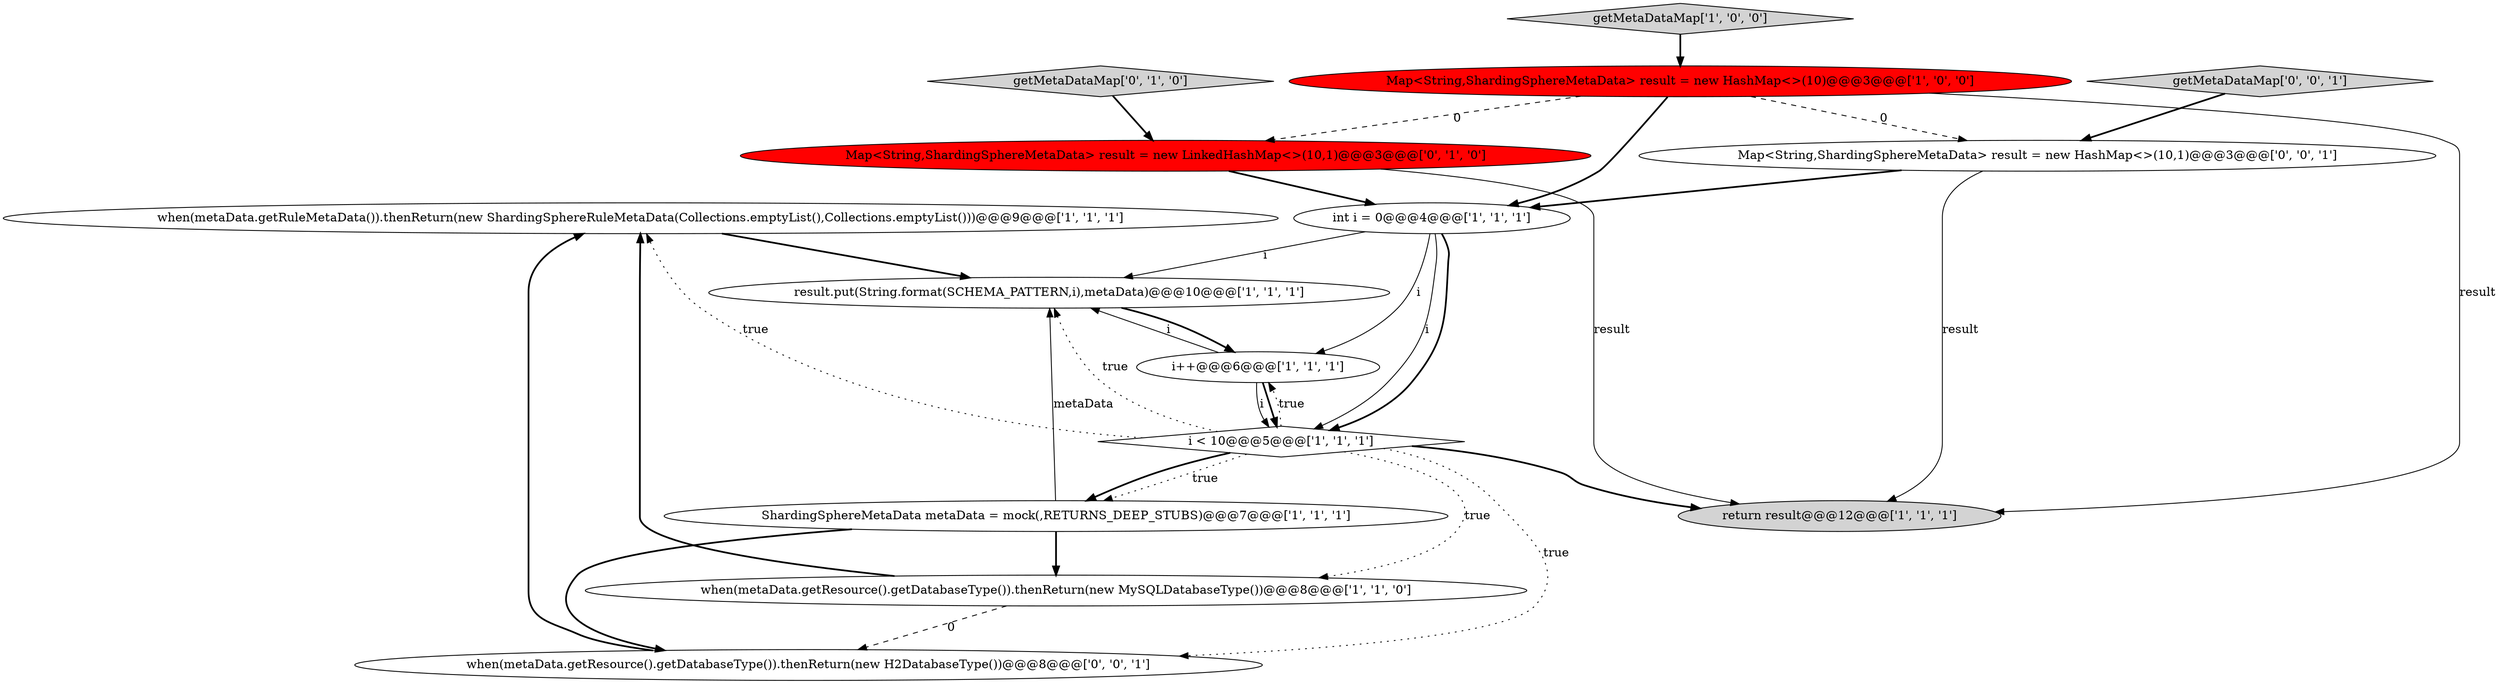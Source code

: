 digraph {
8 [style = filled, label = "when(metaData.getRuleMetaData()).thenReturn(new ShardingSphereRuleMetaData(Collections.emptyList(),Collections.emptyList()))@@@9@@@['1', '1', '1']", fillcolor = white, shape = ellipse image = "AAA0AAABBB1BBB"];
12 [style = filled, label = "Map<String,ShardingSphereMetaData> result = new HashMap<>(10,1)@@@3@@@['0', '0', '1']", fillcolor = white, shape = ellipse image = "AAA0AAABBB3BBB"];
13 [style = filled, label = "getMetaDataMap['0', '0', '1']", fillcolor = lightgray, shape = diamond image = "AAA0AAABBB3BBB"];
11 [style = filled, label = "getMetaDataMap['0', '1', '0']", fillcolor = lightgray, shape = diamond image = "AAA0AAABBB2BBB"];
10 [style = filled, label = "Map<String,ShardingSphereMetaData> result = new LinkedHashMap<>(10,1)@@@3@@@['0', '1', '0']", fillcolor = red, shape = ellipse image = "AAA1AAABBB2BBB"];
9 [style = filled, label = "result.put(String.format(SCHEMA_PATTERN,i),metaData)@@@10@@@['1', '1', '1']", fillcolor = white, shape = ellipse image = "AAA0AAABBB1BBB"];
7 [style = filled, label = "i < 10@@@5@@@['1', '1', '1']", fillcolor = white, shape = diamond image = "AAA0AAABBB1BBB"];
0 [style = filled, label = "getMetaDataMap['1', '0', '0']", fillcolor = lightgray, shape = diamond image = "AAA0AAABBB1BBB"];
5 [style = filled, label = "when(metaData.getResource().getDatabaseType()).thenReturn(new MySQLDatabaseType())@@@8@@@['1', '1', '0']", fillcolor = white, shape = ellipse image = "AAA0AAABBB1BBB"];
6 [style = filled, label = "int i = 0@@@4@@@['1', '1', '1']", fillcolor = white, shape = ellipse image = "AAA0AAABBB1BBB"];
14 [style = filled, label = "when(metaData.getResource().getDatabaseType()).thenReturn(new H2DatabaseType())@@@8@@@['0', '0', '1']", fillcolor = white, shape = ellipse image = "AAA0AAABBB3BBB"];
4 [style = filled, label = "ShardingSphereMetaData metaData = mock(,RETURNS_DEEP_STUBS)@@@7@@@['1', '1', '1']", fillcolor = white, shape = ellipse image = "AAA0AAABBB1BBB"];
3 [style = filled, label = "return result@@@12@@@['1', '1', '1']", fillcolor = lightgray, shape = ellipse image = "AAA0AAABBB1BBB"];
2 [style = filled, label = "Map<String,ShardingSphereMetaData> result = new HashMap<>(10)@@@3@@@['1', '0', '0']", fillcolor = red, shape = ellipse image = "AAA1AAABBB1BBB"];
1 [style = filled, label = "i++@@@6@@@['1', '1', '1']", fillcolor = white, shape = ellipse image = "AAA0AAABBB1BBB"];
6->1 [style = solid, label="i"];
5->8 [style = bold, label=""];
6->9 [style = solid, label="i"];
4->14 [style = bold, label=""];
5->14 [style = dashed, label="0"];
2->6 [style = bold, label=""];
1->9 [style = solid, label="i"];
0->2 [style = bold, label=""];
7->4 [style = bold, label=""];
7->9 [style = dotted, label="true"];
6->7 [style = solid, label="i"];
12->6 [style = bold, label=""];
1->7 [style = bold, label=""];
10->6 [style = bold, label=""];
7->3 [style = bold, label=""];
2->10 [style = dashed, label="0"];
7->5 [style = dotted, label="true"];
2->12 [style = dashed, label="0"];
13->12 [style = bold, label=""];
11->10 [style = bold, label=""];
7->4 [style = dotted, label="true"];
12->3 [style = solid, label="result"];
8->9 [style = bold, label=""];
14->8 [style = bold, label=""];
6->7 [style = bold, label=""];
9->1 [style = bold, label=""];
10->3 [style = solid, label="result"];
7->1 [style = dotted, label="true"];
7->8 [style = dotted, label="true"];
2->3 [style = solid, label="result"];
4->5 [style = bold, label=""];
1->7 [style = solid, label="i"];
4->9 [style = solid, label="metaData"];
7->14 [style = dotted, label="true"];
}
